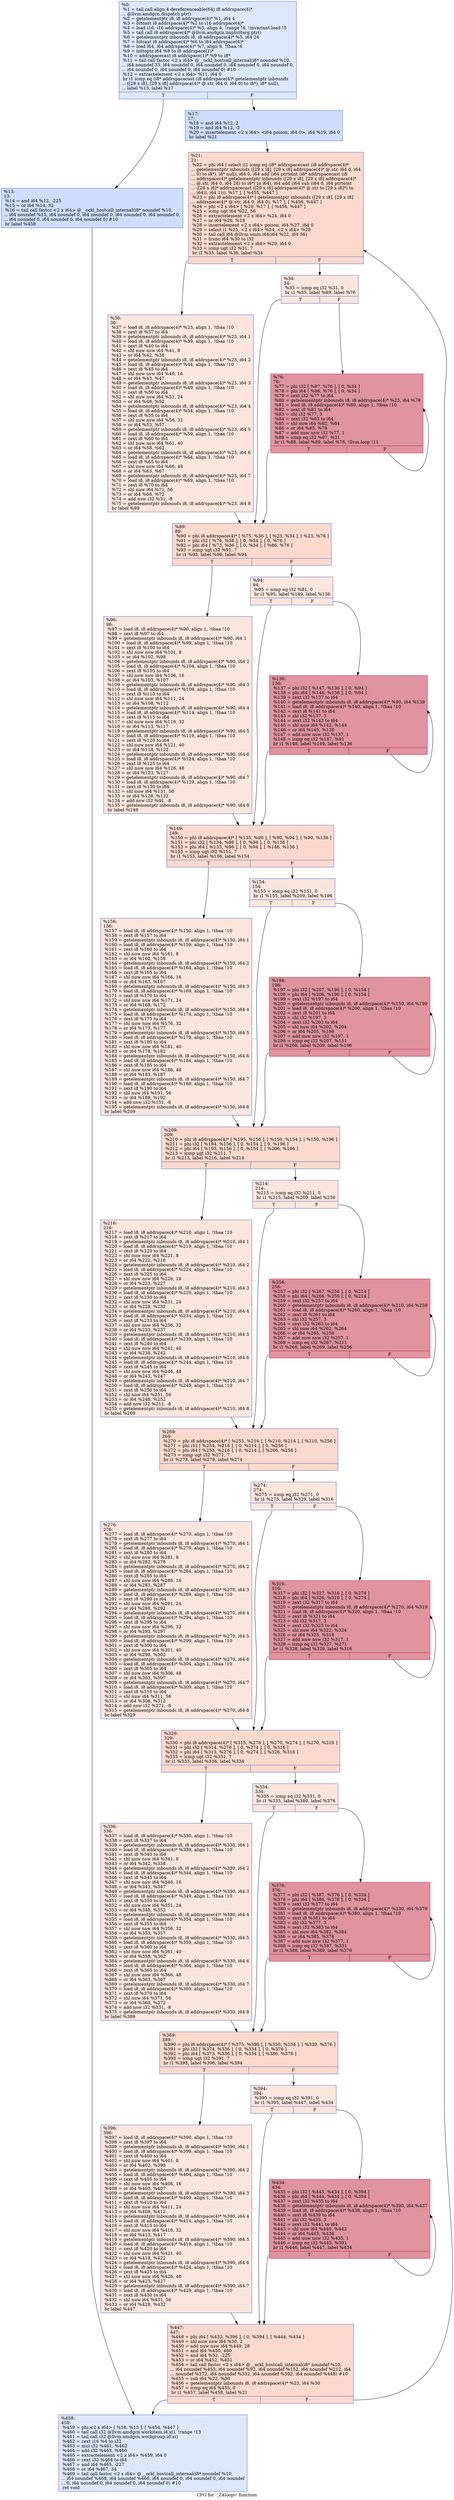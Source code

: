 digraph "CFG for '_Z4loopv' function" {
	label="CFG for '_Z4loopv' function";

	Node0x61ea030 [shape=record,color="#3d50c3ff", style=filled, fillcolor="#b2ccfb70",label="{%0:\l  %1 = tail call align 4 dereferenceable(64) i8 addrspace(4)*\l... @llvm.amdgcn.dispatch.ptr()\l  %2 = getelementptr i8, i8 addrspace(4)* %1, i64 4\l  %3 = bitcast i8 addrspace(4)* %2 to i16 addrspace(4)*\l  %4 = load i16, i16 addrspace(4)* %3, align 4, !range !4, !invariant.load !5\l  %5 = tail call i8 addrspace(4)* @llvm.amdgcn.implicitarg.ptr()\l  %6 = getelementptr inbounds i8, i8 addrspace(4)* %5, i64 24\l  %7 = bitcast i8 addrspace(4)* %6 to i64 addrspace(4)*\l  %8 = load i64, i64 addrspace(4)* %7, align 8, !tbaa !6\l  %9 = inttoptr i64 %8 to i8 addrspace(1)*\l  %10 = addrspacecast i8 addrspace(1)* %9 to i8*\l  %11 = tail call fastcc \<2 x i64\> @__ockl_hostcall_internal(i8* noundef %10,\l... i64 noundef 33, i64 noundef 0, i64 noundef 0, i64 noundef 0, i64 noundef 0,\l... i64 noundef 0, i64 noundef 0, i64 noundef 0) #10\l  %12 = extractelement \<2 x i64\> %11, i64 0\l  br i1 icmp eq (i8* addrspacecast (i8 addrspace(4)* getelementptr inbounds\l... ([29 x i8], [29 x i8] addrspace(4)* @.str, i64 0, i64 0) to i8*), i8* null),\l... label %13, label %17\l|{<s0>T|<s1>F}}"];
	Node0x61ea030:s0 -> Node0x61ec650;
	Node0x61ea030:s1 -> Node0x61ed040;
	Node0x61ec650 [shape=record,color="#3d50c3ff", style=filled, fillcolor="#93b5fe70",label="{%13:\l13:                                               \l  %14 = and i64 %12, -225\l  %15 = or i64 %14, 32\l  %16 = tail call fastcc \<2 x i64\> @__ockl_hostcall_internal(i8* noundef %10,\l... i64 noundef %15, i64 noundef 0, i64 noundef 0, i64 noundef 0, i64 noundef 0,\l... i64 noundef 0, i64 noundef 0, i64 noundef 0) #10\l  br label %458\l}"];
	Node0x61ec650 -> Node0x61ed430;
	Node0x61ed040 [shape=record,color="#3d50c3ff", style=filled, fillcolor="#93b5fe70",label="{%17:\l17:                                               \l  %18 = and i64 %12, 2\l  %19 = and i64 %12, -3\l  %20 = insertelement \<2 x i64\> \<i64 poison, i64 0\>, i64 %19, i64 0\l  br label %21\l}"];
	Node0x61ed040 -> Node0x61edf60;
	Node0x61edf60 [shape=record,color="#3d50c3ff", style=filled, fillcolor="#f7ac8e70",label="{%21:\l21:                                               \l  %22 = phi i64 [ select (i1 icmp eq (i8* addrspacecast (i8 addrspace(4)*\l... getelementptr inbounds ([29 x i8], [29 x i8] addrspace(4)* @.str, i64 0, i64\l... 0) to i8*), i8* null), i64 0, i64 add (i64 ptrtoint (i8* addrspacecast (i8\l... addrspace(4)* getelementptr inbounds ([29 x i8], [29 x i8] addrspace(4)*\l... @.str, i64 0, i64 28) to i8*) to i64), i64 add (i64 sub (i64 0, i64 ptrtoint\l... ([29 x i8]* addrspacecast ([29 x i8] addrspace(4)* @.str to [29 x i8]*) to\l... i64)), i64 1))), %17 ], [ %455, %447 ]\l  %23 = phi i8 addrspace(4)* [ getelementptr inbounds ([29 x i8], [29 x i8]\l... addrspace(4)* @.str, i64 0, i64 0), %17 ], [ %456, %447 ]\l  %24 = phi \<2 x i64\> [ %20, %17 ], [ %454, %447 ]\l  %25 = icmp ugt i64 %22, 56\l  %26 = extractelement \<2 x i64\> %24, i64 0\l  %27 = or i64 %26, %18\l  %28 = insertelement \<2 x i64\> poison, i64 %27, i64 0\l  %29 = select i1 %25, \<2 x i64\> %24, \<2 x i64\> %28\l  %30 = tail call i64 @llvm.umin.i64(i64 %22, i64 56)\l  %31 = trunc i64 %30 to i32\l  %32 = extractelement \<2 x i64\> %29, i64 0\l  %33 = icmp ugt i32 %31, 7\l  br i1 %33, label %36, label %34\l|{<s0>T|<s1>F}}"];
	Node0x61edf60:s0 -> Node0x61ed3e0;
	Node0x61edf60:s1 -> Node0x61ef040;
	Node0x61ef040 [shape=record,color="#3d50c3ff", style=filled, fillcolor="#f3c7b170",label="{%34:\l34:                                               \l  %35 = icmp eq i32 %31, 0\l  br i1 %35, label %89, label %76\l|{<s0>T|<s1>F}}"];
	Node0x61ef040:s0 -> Node0x61ef240;
	Node0x61ef040:s1 -> Node0x61ef290;
	Node0x61ed3e0 [shape=record,color="#3d50c3ff", style=filled, fillcolor="#f3c7b170",label="{%36:\l36:                                               \l  %37 = load i8, i8 addrspace(4)* %23, align 1, !tbaa !10\l  %38 = zext i8 %37 to i64\l  %39 = getelementptr inbounds i8, i8 addrspace(4)* %23, i64 1\l  %40 = load i8, i8 addrspace(4)* %39, align 1, !tbaa !10\l  %41 = zext i8 %40 to i64\l  %42 = shl nuw nsw i64 %41, 8\l  %43 = or i64 %42, %38\l  %44 = getelementptr inbounds i8, i8 addrspace(4)* %23, i64 2\l  %45 = load i8, i8 addrspace(4)* %44, align 1, !tbaa !10\l  %46 = zext i8 %45 to i64\l  %47 = shl nuw nsw i64 %46, 16\l  %48 = or i64 %43, %47\l  %49 = getelementptr inbounds i8, i8 addrspace(4)* %23, i64 3\l  %50 = load i8, i8 addrspace(4)* %49, align 1, !tbaa !10\l  %51 = zext i8 %50 to i64\l  %52 = shl nuw nsw i64 %51, 24\l  %53 = or i64 %48, %52\l  %54 = getelementptr inbounds i8, i8 addrspace(4)* %23, i64 4\l  %55 = load i8, i8 addrspace(4)* %54, align 1, !tbaa !10\l  %56 = zext i8 %55 to i64\l  %57 = shl nuw nsw i64 %56, 32\l  %58 = or i64 %53, %57\l  %59 = getelementptr inbounds i8, i8 addrspace(4)* %23, i64 5\l  %60 = load i8, i8 addrspace(4)* %59, align 1, !tbaa !10\l  %61 = zext i8 %60 to i64\l  %62 = shl nuw nsw i64 %61, 40\l  %63 = or i64 %58, %62\l  %64 = getelementptr inbounds i8, i8 addrspace(4)* %23, i64 6\l  %65 = load i8, i8 addrspace(4)* %64, align 1, !tbaa !10\l  %66 = zext i8 %65 to i64\l  %67 = shl nuw nsw i64 %66, 48\l  %68 = or i64 %63, %67\l  %69 = getelementptr inbounds i8, i8 addrspace(4)* %23, i64 7\l  %70 = load i8, i8 addrspace(4)* %69, align 1, !tbaa !10\l  %71 = zext i8 %70 to i64\l  %72 = shl nuw i64 %71, 56\l  %73 = or i64 %68, %72\l  %74 = add nsw i32 %31, -8\l  %75 = getelementptr inbounds i8, i8 addrspace(4)* %23, i64 8\l  br label %89\l}"];
	Node0x61ed3e0 -> Node0x61ef240;
	Node0x61ef290 [shape=record,color="#b70d28ff", style=filled, fillcolor="#b70d2870",label="{%76:\l76:                                               \l  %77 = phi i32 [ %87, %76 ], [ 0, %34 ]\l  %78 = phi i64 [ %86, %76 ], [ 0, %34 ]\l  %79 = zext i32 %77 to i64\l  %80 = getelementptr inbounds i8, i8 addrspace(4)* %23, i64 %79\l  %81 = load i8, i8 addrspace(4)* %80, align 1, !tbaa !10\l  %82 = zext i8 %81 to i64\l  %83 = shl i32 %77, 3\l  %84 = zext i32 %83 to i64\l  %85 = shl nuw i64 %82, %84\l  %86 = or i64 %85, %78\l  %87 = add nuw nsw i32 %77, 1\l  %88 = icmp eq i32 %87, %31\l  br i1 %88, label %89, label %76, !llvm.loop !11\l|{<s0>T|<s1>F}}"];
	Node0x61ef290:s0 -> Node0x61ef240;
	Node0x61ef290:s1 -> Node0x61ef290;
	Node0x61ef240 [shape=record,color="#3d50c3ff", style=filled, fillcolor="#f7ac8e70",label="{%89:\l89:                                               \l  %90 = phi i8 addrspace(4)* [ %75, %36 ], [ %23, %34 ], [ %23, %76 ]\l  %91 = phi i32 [ %74, %36 ], [ 0, %34 ], [ 0, %76 ]\l  %92 = phi i64 [ %73, %36 ], [ 0, %34 ], [ %86, %76 ]\l  %93 = icmp ugt i32 %91, 7\l  br i1 %93, label %96, label %94\l|{<s0>T|<s1>F}}"];
	Node0x61ef240:s0 -> Node0x61f1f40;
	Node0x61ef240:s1 -> Node0x61f1f90;
	Node0x61f1f90 [shape=record,color="#3d50c3ff", style=filled, fillcolor="#f3c7b170",label="{%94:\l94:                                               \l  %95 = icmp eq i32 %91, 0\l  br i1 %95, label %149, label %136\l|{<s0>T|<s1>F}}"];
	Node0x61f1f90:s0 -> Node0x61f2160;
	Node0x61f1f90:s1 -> Node0x61f21b0;
	Node0x61f1f40 [shape=record,color="#3d50c3ff", style=filled, fillcolor="#f3c7b170",label="{%96:\l96:                                               \l  %97 = load i8, i8 addrspace(4)* %90, align 1, !tbaa !10\l  %98 = zext i8 %97 to i64\l  %99 = getelementptr inbounds i8, i8 addrspace(4)* %90, i64 1\l  %100 = load i8, i8 addrspace(4)* %99, align 1, !tbaa !10\l  %101 = zext i8 %100 to i64\l  %102 = shl nuw nsw i64 %101, 8\l  %103 = or i64 %102, %98\l  %104 = getelementptr inbounds i8, i8 addrspace(4)* %90, i64 2\l  %105 = load i8, i8 addrspace(4)* %104, align 1, !tbaa !10\l  %106 = zext i8 %105 to i64\l  %107 = shl nuw nsw i64 %106, 16\l  %108 = or i64 %103, %107\l  %109 = getelementptr inbounds i8, i8 addrspace(4)* %90, i64 3\l  %110 = load i8, i8 addrspace(4)* %109, align 1, !tbaa !10\l  %111 = zext i8 %110 to i64\l  %112 = shl nuw nsw i64 %111, 24\l  %113 = or i64 %108, %112\l  %114 = getelementptr inbounds i8, i8 addrspace(4)* %90, i64 4\l  %115 = load i8, i8 addrspace(4)* %114, align 1, !tbaa !10\l  %116 = zext i8 %115 to i64\l  %117 = shl nuw nsw i64 %116, 32\l  %118 = or i64 %113, %117\l  %119 = getelementptr inbounds i8, i8 addrspace(4)* %90, i64 5\l  %120 = load i8, i8 addrspace(4)* %119, align 1, !tbaa !10\l  %121 = zext i8 %120 to i64\l  %122 = shl nuw nsw i64 %121, 40\l  %123 = or i64 %118, %122\l  %124 = getelementptr inbounds i8, i8 addrspace(4)* %90, i64 6\l  %125 = load i8, i8 addrspace(4)* %124, align 1, !tbaa !10\l  %126 = zext i8 %125 to i64\l  %127 = shl nuw nsw i64 %126, 48\l  %128 = or i64 %123, %127\l  %129 = getelementptr inbounds i8, i8 addrspace(4)* %90, i64 7\l  %130 = load i8, i8 addrspace(4)* %129, align 1, !tbaa !10\l  %131 = zext i8 %130 to i64\l  %132 = shl nuw i64 %131, 56\l  %133 = or i64 %128, %132\l  %134 = add nsw i32 %91, -8\l  %135 = getelementptr inbounds i8, i8 addrspace(4)* %90, i64 8\l  br label %149\l}"];
	Node0x61f1f40 -> Node0x61f2160;
	Node0x61f21b0 [shape=record,color="#b70d28ff", style=filled, fillcolor="#b70d2870",label="{%136:\l136:                                              \l  %137 = phi i32 [ %147, %136 ], [ 0, %94 ]\l  %138 = phi i64 [ %146, %136 ], [ 0, %94 ]\l  %139 = zext i32 %137 to i64\l  %140 = getelementptr inbounds i8, i8 addrspace(4)* %90, i64 %139\l  %141 = load i8, i8 addrspace(4)* %140, align 1, !tbaa !10\l  %142 = zext i8 %141 to i64\l  %143 = shl i32 %137, 3\l  %144 = zext i32 %143 to i64\l  %145 = shl nuw i64 %142, %144\l  %146 = or i64 %145, %138\l  %147 = add nuw nsw i32 %137, 1\l  %148 = icmp eq i32 %147, %91\l  br i1 %148, label %149, label %136\l|{<s0>T|<s1>F}}"];
	Node0x61f21b0:s0 -> Node0x61f2160;
	Node0x61f21b0:s1 -> Node0x61f21b0;
	Node0x61f2160 [shape=record,color="#3d50c3ff", style=filled, fillcolor="#f7ac8e70",label="{%149:\l149:                                              \l  %150 = phi i8 addrspace(4)* [ %135, %96 ], [ %90, %94 ], [ %90, %136 ]\l  %151 = phi i32 [ %134, %96 ], [ 0, %94 ], [ 0, %136 ]\l  %152 = phi i64 [ %133, %96 ], [ 0, %94 ], [ %146, %136 ]\l  %153 = icmp ugt i32 %151, 7\l  br i1 %153, label %156, label %154\l|{<s0>T|<s1>F}}"];
	Node0x61f2160:s0 -> Node0x61f4680;
	Node0x61f2160:s1 -> Node0x61f46d0;
	Node0x61f46d0 [shape=record,color="#3d50c3ff", style=filled, fillcolor="#f3c7b170",label="{%154:\l154:                                              \l  %155 = icmp eq i32 %151, 0\l  br i1 %155, label %209, label %196\l|{<s0>T|<s1>F}}"];
	Node0x61f46d0:s0 -> Node0x61f4860;
	Node0x61f46d0:s1 -> Node0x61f48b0;
	Node0x61f4680 [shape=record,color="#3d50c3ff", style=filled, fillcolor="#f3c7b170",label="{%156:\l156:                                              \l  %157 = load i8, i8 addrspace(4)* %150, align 1, !tbaa !10\l  %158 = zext i8 %157 to i64\l  %159 = getelementptr inbounds i8, i8 addrspace(4)* %150, i64 1\l  %160 = load i8, i8 addrspace(4)* %159, align 1, !tbaa !10\l  %161 = zext i8 %160 to i64\l  %162 = shl nuw nsw i64 %161, 8\l  %163 = or i64 %162, %158\l  %164 = getelementptr inbounds i8, i8 addrspace(4)* %150, i64 2\l  %165 = load i8, i8 addrspace(4)* %164, align 1, !tbaa !10\l  %166 = zext i8 %165 to i64\l  %167 = shl nuw nsw i64 %166, 16\l  %168 = or i64 %163, %167\l  %169 = getelementptr inbounds i8, i8 addrspace(4)* %150, i64 3\l  %170 = load i8, i8 addrspace(4)* %169, align 1, !tbaa !10\l  %171 = zext i8 %170 to i64\l  %172 = shl nuw nsw i64 %171, 24\l  %173 = or i64 %168, %172\l  %174 = getelementptr inbounds i8, i8 addrspace(4)* %150, i64 4\l  %175 = load i8, i8 addrspace(4)* %174, align 1, !tbaa !10\l  %176 = zext i8 %175 to i64\l  %177 = shl nuw nsw i64 %176, 32\l  %178 = or i64 %173, %177\l  %179 = getelementptr inbounds i8, i8 addrspace(4)* %150, i64 5\l  %180 = load i8, i8 addrspace(4)* %179, align 1, !tbaa !10\l  %181 = zext i8 %180 to i64\l  %182 = shl nuw nsw i64 %181, 40\l  %183 = or i64 %178, %182\l  %184 = getelementptr inbounds i8, i8 addrspace(4)* %150, i64 6\l  %185 = load i8, i8 addrspace(4)* %184, align 1, !tbaa !10\l  %186 = zext i8 %185 to i64\l  %187 = shl nuw nsw i64 %186, 48\l  %188 = or i64 %183, %187\l  %189 = getelementptr inbounds i8, i8 addrspace(4)* %150, i64 7\l  %190 = load i8, i8 addrspace(4)* %189, align 1, !tbaa !10\l  %191 = zext i8 %190 to i64\l  %192 = shl nuw i64 %191, 56\l  %193 = or i64 %188, %192\l  %194 = add nsw i32 %151, -8\l  %195 = getelementptr inbounds i8, i8 addrspace(4)* %150, i64 8\l  br label %209\l}"];
	Node0x61f4680 -> Node0x61f4860;
	Node0x61f48b0 [shape=record,color="#b70d28ff", style=filled, fillcolor="#b70d2870",label="{%196:\l196:                                              \l  %197 = phi i32 [ %207, %196 ], [ 0, %154 ]\l  %198 = phi i64 [ %206, %196 ], [ 0, %154 ]\l  %199 = zext i32 %197 to i64\l  %200 = getelementptr inbounds i8, i8 addrspace(4)* %150, i64 %199\l  %201 = load i8, i8 addrspace(4)* %200, align 1, !tbaa !10\l  %202 = zext i8 %201 to i64\l  %203 = shl i32 %197, 3\l  %204 = zext i32 %203 to i64\l  %205 = shl nuw i64 %202, %204\l  %206 = or i64 %205, %198\l  %207 = add nuw nsw i32 %197, 1\l  %208 = icmp eq i32 %207, %151\l  br i1 %208, label %209, label %196\l|{<s0>T|<s1>F}}"];
	Node0x61f48b0:s0 -> Node0x61f4860;
	Node0x61f48b0:s1 -> Node0x61f48b0;
	Node0x61f4860 [shape=record,color="#3d50c3ff", style=filled, fillcolor="#f7ac8e70",label="{%209:\l209:                                              \l  %210 = phi i8 addrspace(4)* [ %195, %156 ], [ %150, %154 ], [ %150, %196 ]\l  %211 = phi i32 [ %194, %156 ], [ 0, %154 ], [ 0, %196 ]\l  %212 = phi i64 [ %193, %156 ], [ 0, %154 ], [ %206, %196 ]\l  %213 = icmp ugt i32 %211, 7\l  br i1 %213, label %216, label %214\l|{<s0>T|<s1>F}}"];
	Node0x61f4860:s0 -> Node0x61f6900;
	Node0x61f4860:s1 -> Node0x61f6950;
	Node0x61f6950 [shape=record,color="#3d50c3ff", style=filled, fillcolor="#f3c7b170",label="{%214:\l214:                                              \l  %215 = icmp eq i32 %211, 0\l  br i1 %215, label %269, label %256\l|{<s0>T|<s1>F}}"];
	Node0x61f6950:s0 -> Node0x61f6ae0;
	Node0x61f6950:s1 -> Node0x61f6b30;
	Node0x61f6900 [shape=record,color="#3d50c3ff", style=filled, fillcolor="#f3c7b170",label="{%216:\l216:                                              \l  %217 = load i8, i8 addrspace(4)* %210, align 1, !tbaa !10\l  %218 = zext i8 %217 to i64\l  %219 = getelementptr inbounds i8, i8 addrspace(4)* %210, i64 1\l  %220 = load i8, i8 addrspace(4)* %219, align 1, !tbaa !10\l  %221 = zext i8 %220 to i64\l  %222 = shl nuw nsw i64 %221, 8\l  %223 = or i64 %222, %218\l  %224 = getelementptr inbounds i8, i8 addrspace(4)* %210, i64 2\l  %225 = load i8, i8 addrspace(4)* %224, align 1, !tbaa !10\l  %226 = zext i8 %225 to i64\l  %227 = shl nuw nsw i64 %226, 16\l  %228 = or i64 %223, %227\l  %229 = getelementptr inbounds i8, i8 addrspace(4)* %210, i64 3\l  %230 = load i8, i8 addrspace(4)* %229, align 1, !tbaa !10\l  %231 = zext i8 %230 to i64\l  %232 = shl nuw nsw i64 %231, 24\l  %233 = or i64 %228, %232\l  %234 = getelementptr inbounds i8, i8 addrspace(4)* %210, i64 4\l  %235 = load i8, i8 addrspace(4)* %234, align 1, !tbaa !10\l  %236 = zext i8 %235 to i64\l  %237 = shl nuw nsw i64 %236, 32\l  %238 = or i64 %233, %237\l  %239 = getelementptr inbounds i8, i8 addrspace(4)* %210, i64 5\l  %240 = load i8, i8 addrspace(4)* %239, align 1, !tbaa !10\l  %241 = zext i8 %240 to i64\l  %242 = shl nuw nsw i64 %241, 40\l  %243 = or i64 %238, %242\l  %244 = getelementptr inbounds i8, i8 addrspace(4)* %210, i64 6\l  %245 = load i8, i8 addrspace(4)* %244, align 1, !tbaa !10\l  %246 = zext i8 %245 to i64\l  %247 = shl nuw nsw i64 %246, 48\l  %248 = or i64 %243, %247\l  %249 = getelementptr inbounds i8, i8 addrspace(4)* %210, i64 7\l  %250 = load i8, i8 addrspace(4)* %249, align 1, !tbaa !10\l  %251 = zext i8 %250 to i64\l  %252 = shl nuw i64 %251, 56\l  %253 = or i64 %248, %252\l  %254 = add nsw i32 %211, -8\l  %255 = getelementptr inbounds i8, i8 addrspace(4)* %210, i64 8\l  br label %269\l}"];
	Node0x61f6900 -> Node0x61f6ae0;
	Node0x61f6b30 [shape=record,color="#b70d28ff", style=filled, fillcolor="#b70d2870",label="{%256:\l256:                                              \l  %257 = phi i32 [ %267, %256 ], [ 0, %214 ]\l  %258 = phi i64 [ %266, %256 ], [ 0, %214 ]\l  %259 = zext i32 %257 to i64\l  %260 = getelementptr inbounds i8, i8 addrspace(4)* %210, i64 %259\l  %261 = load i8, i8 addrspace(4)* %260, align 1, !tbaa !10\l  %262 = zext i8 %261 to i64\l  %263 = shl i32 %257, 3\l  %264 = zext i32 %263 to i64\l  %265 = shl nuw i64 %262, %264\l  %266 = or i64 %265, %258\l  %267 = add nuw nsw i32 %257, 1\l  %268 = icmp eq i32 %267, %211\l  br i1 %268, label %269, label %256\l|{<s0>T|<s1>F}}"];
	Node0x61f6b30:s0 -> Node0x61f6ae0;
	Node0x61f6b30:s1 -> Node0x61f6b30;
	Node0x61f6ae0 [shape=record,color="#3d50c3ff", style=filled, fillcolor="#f7ac8e70",label="{%269:\l269:                                              \l  %270 = phi i8 addrspace(4)* [ %255, %216 ], [ %210, %214 ], [ %210, %256 ]\l  %271 = phi i32 [ %254, %216 ], [ 0, %214 ], [ 0, %256 ]\l  %272 = phi i64 [ %253, %216 ], [ 0, %214 ], [ %266, %256 ]\l  %273 = icmp ugt i32 %271, 7\l  br i1 %273, label %276, label %274\l|{<s0>T|<s1>F}}"];
	Node0x61f6ae0:s0 -> Node0x61f9350;
	Node0x61f6ae0:s1 -> Node0x61f93a0;
	Node0x61f93a0 [shape=record,color="#3d50c3ff", style=filled, fillcolor="#f3c7b170",label="{%274:\l274:                                              \l  %275 = icmp eq i32 %271, 0\l  br i1 %275, label %329, label %316\l|{<s0>T|<s1>F}}"];
	Node0x61f93a0:s0 -> Node0x61f9530;
	Node0x61f93a0:s1 -> Node0x61f9580;
	Node0x61f9350 [shape=record,color="#3d50c3ff", style=filled, fillcolor="#f3c7b170",label="{%276:\l276:                                              \l  %277 = load i8, i8 addrspace(4)* %270, align 1, !tbaa !10\l  %278 = zext i8 %277 to i64\l  %279 = getelementptr inbounds i8, i8 addrspace(4)* %270, i64 1\l  %280 = load i8, i8 addrspace(4)* %279, align 1, !tbaa !10\l  %281 = zext i8 %280 to i64\l  %282 = shl nuw nsw i64 %281, 8\l  %283 = or i64 %282, %278\l  %284 = getelementptr inbounds i8, i8 addrspace(4)* %270, i64 2\l  %285 = load i8, i8 addrspace(4)* %284, align 1, !tbaa !10\l  %286 = zext i8 %285 to i64\l  %287 = shl nuw nsw i64 %286, 16\l  %288 = or i64 %283, %287\l  %289 = getelementptr inbounds i8, i8 addrspace(4)* %270, i64 3\l  %290 = load i8, i8 addrspace(4)* %289, align 1, !tbaa !10\l  %291 = zext i8 %290 to i64\l  %292 = shl nuw nsw i64 %291, 24\l  %293 = or i64 %288, %292\l  %294 = getelementptr inbounds i8, i8 addrspace(4)* %270, i64 4\l  %295 = load i8, i8 addrspace(4)* %294, align 1, !tbaa !10\l  %296 = zext i8 %295 to i64\l  %297 = shl nuw nsw i64 %296, 32\l  %298 = or i64 %293, %297\l  %299 = getelementptr inbounds i8, i8 addrspace(4)* %270, i64 5\l  %300 = load i8, i8 addrspace(4)* %299, align 1, !tbaa !10\l  %301 = zext i8 %300 to i64\l  %302 = shl nuw nsw i64 %301, 40\l  %303 = or i64 %298, %302\l  %304 = getelementptr inbounds i8, i8 addrspace(4)* %270, i64 6\l  %305 = load i8, i8 addrspace(4)* %304, align 1, !tbaa !10\l  %306 = zext i8 %305 to i64\l  %307 = shl nuw nsw i64 %306, 48\l  %308 = or i64 %303, %307\l  %309 = getelementptr inbounds i8, i8 addrspace(4)* %270, i64 7\l  %310 = load i8, i8 addrspace(4)* %309, align 1, !tbaa !10\l  %311 = zext i8 %310 to i64\l  %312 = shl nuw i64 %311, 56\l  %313 = or i64 %308, %312\l  %314 = add nsw i32 %271, -8\l  %315 = getelementptr inbounds i8, i8 addrspace(4)* %270, i64 8\l  br label %329\l}"];
	Node0x61f9350 -> Node0x61f9530;
	Node0x61f9580 [shape=record,color="#b70d28ff", style=filled, fillcolor="#b70d2870",label="{%316:\l316:                                              \l  %317 = phi i32 [ %327, %316 ], [ 0, %274 ]\l  %318 = phi i64 [ %326, %316 ], [ 0, %274 ]\l  %319 = zext i32 %317 to i64\l  %320 = getelementptr inbounds i8, i8 addrspace(4)* %270, i64 %319\l  %321 = load i8, i8 addrspace(4)* %320, align 1, !tbaa !10\l  %322 = zext i8 %321 to i64\l  %323 = shl i32 %317, 3\l  %324 = zext i32 %323 to i64\l  %325 = shl nuw i64 %322, %324\l  %326 = or i64 %325, %318\l  %327 = add nuw nsw i32 %317, 1\l  %328 = icmp eq i32 %327, %271\l  br i1 %328, label %329, label %316\l|{<s0>T|<s1>F}}"];
	Node0x61f9580:s0 -> Node0x61f9530;
	Node0x61f9580:s1 -> Node0x61f9580;
	Node0x61f9530 [shape=record,color="#3d50c3ff", style=filled, fillcolor="#f7ac8e70",label="{%329:\l329:                                              \l  %330 = phi i8 addrspace(4)* [ %315, %276 ], [ %270, %274 ], [ %270, %316 ]\l  %331 = phi i32 [ %314, %276 ], [ 0, %274 ], [ 0, %316 ]\l  %332 = phi i64 [ %313, %276 ], [ 0, %274 ], [ %326, %316 ]\l  %333 = icmp ugt i32 %331, 7\l  br i1 %333, label %336, label %334\l|{<s0>T|<s1>F}}"];
	Node0x61f9530:s0 -> Node0x61ead80;
	Node0x61f9530:s1 -> Node0x61eadd0;
	Node0x61eadd0 [shape=record,color="#3d50c3ff", style=filled, fillcolor="#f3c7b170",label="{%334:\l334:                                              \l  %335 = icmp eq i32 %331, 0\l  br i1 %335, label %389, label %376\l|{<s0>T|<s1>F}}"];
	Node0x61eadd0:s0 -> Node0x61eaf60;
	Node0x61eadd0:s1 -> Node0x61eafb0;
	Node0x61ead80 [shape=record,color="#3d50c3ff", style=filled, fillcolor="#f3c7b170",label="{%336:\l336:                                              \l  %337 = load i8, i8 addrspace(4)* %330, align 1, !tbaa !10\l  %338 = zext i8 %337 to i64\l  %339 = getelementptr inbounds i8, i8 addrspace(4)* %330, i64 1\l  %340 = load i8, i8 addrspace(4)* %339, align 1, !tbaa !10\l  %341 = zext i8 %340 to i64\l  %342 = shl nuw nsw i64 %341, 8\l  %343 = or i64 %342, %338\l  %344 = getelementptr inbounds i8, i8 addrspace(4)* %330, i64 2\l  %345 = load i8, i8 addrspace(4)* %344, align 1, !tbaa !10\l  %346 = zext i8 %345 to i64\l  %347 = shl nuw nsw i64 %346, 16\l  %348 = or i64 %343, %347\l  %349 = getelementptr inbounds i8, i8 addrspace(4)* %330, i64 3\l  %350 = load i8, i8 addrspace(4)* %349, align 1, !tbaa !10\l  %351 = zext i8 %350 to i64\l  %352 = shl nuw nsw i64 %351, 24\l  %353 = or i64 %348, %352\l  %354 = getelementptr inbounds i8, i8 addrspace(4)* %330, i64 4\l  %355 = load i8, i8 addrspace(4)* %354, align 1, !tbaa !10\l  %356 = zext i8 %355 to i64\l  %357 = shl nuw nsw i64 %356, 32\l  %358 = or i64 %353, %357\l  %359 = getelementptr inbounds i8, i8 addrspace(4)* %330, i64 5\l  %360 = load i8, i8 addrspace(4)* %359, align 1, !tbaa !10\l  %361 = zext i8 %360 to i64\l  %362 = shl nuw nsw i64 %361, 40\l  %363 = or i64 %358, %362\l  %364 = getelementptr inbounds i8, i8 addrspace(4)* %330, i64 6\l  %365 = load i8, i8 addrspace(4)* %364, align 1, !tbaa !10\l  %366 = zext i8 %365 to i64\l  %367 = shl nuw nsw i64 %366, 48\l  %368 = or i64 %363, %367\l  %369 = getelementptr inbounds i8, i8 addrspace(4)* %330, i64 7\l  %370 = load i8, i8 addrspace(4)* %369, align 1, !tbaa !10\l  %371 = zext i8 %370 to i64\l  %372 = shl nuw i64 %371, 56\l  %373 = or i64 %368, %372\l  %374 = add nsw i32 %331, -8\l  %375 = getelementptr inbounds i8, i8 addrspace(4)* %330, i64 8\l  br label %389\l}"];
	Node0x61ead80 -> Node0x61eaf60;
	Node0x61eafb0 [shape=record,color="#b70d28ff", style=filled, fillcolor="#b70d2870",label="{%376:\l376:                                              \l  %377 = phi i32 [ %387, %376 ], [ 0, %334 ]\l  %378 = phi i64 [ %386, %376 ], [ 0, %334 ]\l  %379 = zext i32 %377 to i64\l  %380 = getelementptr inbounds i8, i8 addrspace(4)* %330, i64 %379\l  %381 = load i8, i8 addrspace(4)* %380, align 1, !tbaa !10\l  %382 = zext i8 %381 to i64\l  %383 = shl i32 %377, 3\l  %384 = zext i32 %383 to i64\l  %385 = shl nuw i64 %382, %384\l  %386 = or i64 %385, %378\l  %387 = add nuw nsw i32 %377, 1\l  %388 = icmp eq i32 %387, %331\l  br i1 %388, label %389, label %376\l|{<s0>T|<s1>F}}"];
	Node0x61eafb0:s0 -> Node0x61eaf60;
	Node0x61eafb0:s1 -> Node0x61eafb0;
	Node0x61eaf60 [shape=record,color="#3d50c3ff", style=filled, fillcolor="#f7ac8e70",label="{%389:\l389:                                              \l  %390 = phi i8 addrspace(4)* [ %375, %336 ], [ %330, %334 ], [ %330, %376 ]\l  %391 = phi i32 [ %374, %336 ], [ 0, %334 ], [ 0, %376 ]\l  %392 = phi i64 [ %373, %336 ], [ 0, %334 ], [ %386, %376 ]\l  %393 = icmp ugt i32 %391, 7\l  br i1 %393, label %396, label %394\l|{<s0>T|<s1>F}}"];
	Node0x61eaf60:s0 -> Node0x61fe850;
	Node0x61eaf60:s1 -> Node0x61fe8a0;
	Node0x61fe8a0 [shape=record,color="#3d50c3ff", style=filled, fillcolor="#f3c7b170",label="{%394:\l394:                                              \l  %395 = icmp eq i32 %391, 0\l  br i1 %395, label %447, label %434\l|{<s0>T|<s1>F}}"];
	Node0x61fe8a0:s0 -> Node0x61ee3e0;
	Node0x61fe8a0:s1 -> Node0x61fea30;
	Node0x61fe850 [shape=record,color="#3d50c3ff", style=filled, fillcolor="#f3c7b170",label="{%396:\l396:                                              \l  %397 = load i8, i8 addrspace(4)* %390, align 1, !tbaa !10\l  %398 = zext i8 %397 to i64\l  %399 = getelementptr inbounds i8, i8 addrspace(4)* %390, i64 1\l  %400 = load i8, i8 addrspace(4)* %399, align 1, !tbaa !10\l  %401 = zext i8 %400 to i64\l  %402 = shl nuw nsw i64 %401, 8\l  %403 = or i64 %402, %398\l  %404 = getelementptr inbounds i8, i8 addrspace(4)* %390, i64 2\l  %405 = load i8, i8 addrspace(4)* %404, align 1, !tbaa !10\l  %406 = zext i8 %405 to i64\l  %407 = shl nuw nsw i64 %406, 16\l  %408 = or i64 %403, %407\l  %409 = getelementptr inbounds i8, i8 addrspace(4)* %390, i64 3\l  %410 = load i8, i8 addrspace(4)* %409, align 1, !tbaa !10\l  %411 = zext i8 %410 to i64\l  %412 = shl nuw nsw i64 %411, 24\l  %413 = or i64 %408, %412\l  %414 = getelementptr inbounds i8, i8 addrspace(4)* %390, i64 4\l  %415 = load i8, i8 addrspace(4)* %414, align 1, !tbaa !10\l  %416 = zext i8 %415 to i64\l  %417 = shl nuw nsw i64 %416, 32\l  %418 = or i64 %413, %417\l  %419 = getelementptr inbounds i8, i8 addrspace(4)* %390, i64 5\l  %420 = load i8, i8 addrspace(4)* %419, align 1, !tbaa !10\l  %421 = zext i8 %420 to i64\l  %422 = shl nuw nsw i64 %421, 40\l  %423 = or i64 %418, %422\l  %424 = getelementptr inbounds i8, i8 addrspace(4)* %390, i64 6\l  %425 = load i8, i8 addrspace(4)* %424, align 1, !tbaa !10\l  %426 = zext i8 %425 to i64\l  %427 = shl nuw nsw i64 %426, 48\l  %428 = or i64 %423, %427\l  %429 = getelementptr inbounds i8, i8 addrspace(4)* %390, i64 7\l  %430 = load i8, i8 addrspace(4)* %429, align 1, !tbaa !10\l  %431 = zext i8 %430 to i64\l  %432 = shl nuw i64 %431, 56\l  %433 = or i64 %428, %432\l  br label %447\l}"];
	Node0x61fe850 -> Node0x61ee3e0;
	Node0x61fea30 [shape=record,color="#b70d28ff", style=filled, fillcolor="#b70d2870",label="{%434:\l434:                                              \l  %435 = phi i32 [ %445, %434 ], [ 0, %394 ]\l  %436 = phi i64 [ %444, %434 ], [ 0, %394 ]\l  %437 = zext i32 %435 to i64\l  %438 = getelementptr inbounds i8, i8 addrspace(4)* %390, i64 %437\l  %439 = load i8, i8 addrspace(4)* %438, align 1, !tbaa !10\l  %440 = zext i8 %439 to i64\l  %441 = shl i32 %435, 3\l  %442 = zext i32 %441 to i64\l  %443 = shl nuw i64 %440, %442\l  %444 = or i64 %443, %436\l  %445 = add nuw nsw i32 %435, 1\l  %446 = icmp eq i32 %445, %391\l  br i1 %446, label %447, label %434\l|{<s0>T|<s1>F}}"];
	Node0x61fea30:s0 -> Node0x61ee3e0;
	Node0x61fea30:s1 -> Node0x61fea30;
	Node0x61ee3e0 [shape=record,color="#3d50c3ff", style=filled, fillcolor="#f7ac8e70",label="{%447:\l447:                                              \l  %448 = phi i64 [ %433, %396 ], [ 0, %394 ], [ %444, %434 ]\l  %449 = shl nuw nsw i64 %30, 2\l  %450 = add nuw nsw i64 %449, 28\l  %451 = and i64 %450, 480\l  %452 = and i64 %32, -225\l  %453 = or i64 %452, %451\l  %454 = tail call fastcc \<2 x i64\> @__ockl_hostcall_internal(i8* noundef %10,\l... i64 noundef %453, i64 noundef %92, i64 noundef %152, i64 noundef %212, i64\l... noundef %272, i64 noundef %332, i64 noundef %392, i64 noundef %448) #10\l  %455 = sub i64 %22, %30\l  %456 = getelementptr inbounds i8, i8 addrspace(4)* %23, i64 %30\l  %457 = icmp eq i64 %455, 0\l  br i1 %457, label %458, label %21\l|{<s0>T|<s1>F}}"];
	Node0x61ee3e0:s0 -> Node0x61ed430;
	Node0x61ee3e0:s1 -> Node0x61edf60;
	Node0x61ed430 [shape=record,color="#3d50c3ff", style=filled, fillcolor="#b2ccfb70",label="{%458:\l458:                                              \l  %459 = phi \<2 x i64\> [ %16, %13 ], [ %454, %447 ]\l  %460 = tail call i32 @llvm.amdgcn.workitem.id.x(), !range !13\l  %461 = tail call i32 @llvm.amdgcn.workgroup.id.x()\l  %462 = zext i16 %4 to i32\l  %463 = mul i32 %461, %462\l  %464 = add i32 %463, %460\l  %465 = extractelement \<2 x i64\> %459, i64 0\l  %466 = zext i32 %464 to i64\l  %467 = and i64 %465, -227\l  %468 = or i64 %467, 34\l  %469 = tail call fastcc \<2 x i64\> @__ockl_hostcall_internal(i8* noundef %10,\l... i64 noundef %468, i64 noundef %466, i64 noundef 0, i64 noundef 0, i64 noundef\l... 0, i64 noundef 0, i64 noundef 0, i64 noundef 0) #10\l  ret void\l}"];
}

